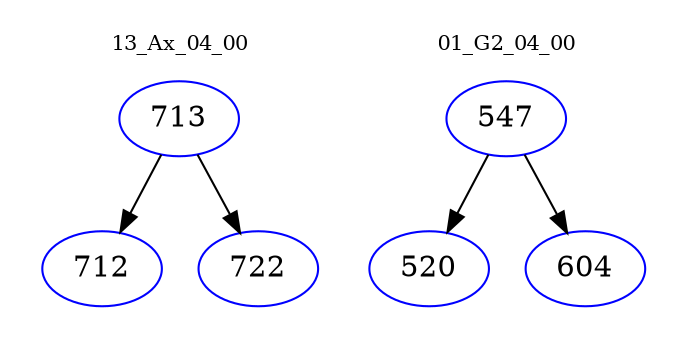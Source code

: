 digraph{
subgraph cluster_0 {
color = white
label = "13_Ax_04_00";
fontsize=10;
T0_713 [label="713", color="blue"]
T0_713 -> T0_712 [color="black"]
T0_712 [label="712", color="blue"]
T0_713 -> T0_722 [color="black"]
T0_722 [label="722", color="blue"]
}
subgraph cluster_1 {
color = white
label = "01_G2_04_00";
fontsize=10;
T1_547 [label="547", color="blue"]
T1_547 -> T1_520 [color="black"]
T1_520 [label="520", color="blue"]
T1_547 -> T1_604 [color="black"]
T1_604 [label="604", color="blue"]
}
}
